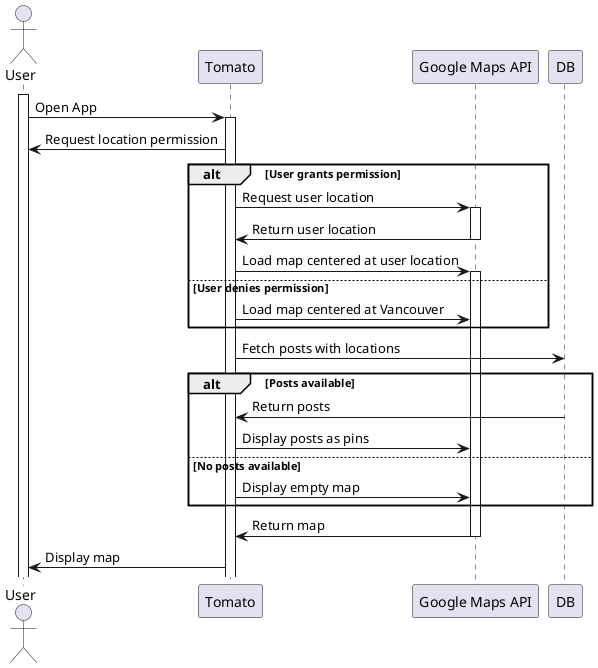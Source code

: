 @startuml

' Sequence Diagram: Show Map at User's Location
actor User
participant "Tomato" as App
participant "Google Maps API" as Maps

activate User
User -> App: Open App
activate App
App -> User: Request location permission
alt User grants permission
    App -> Maps: Request user location
    activate Maps
    Maps -> App: Return user location
    deactivate Maps
    App -> Maps: Load map centered at user location
    activate Maps
else User denies permission
    App -> Maps: Load map centered at Vancouver
end

App -> DB: Fetch posts with locations
alt Posts available
    DB -> App: Return posts
    App -> Maps: Display posts as pins
else No posts available
    App -> Maps: Display empty map
end

Maps -> App: Return map
    deactivate Maps
App -> User: Display map

@enduml